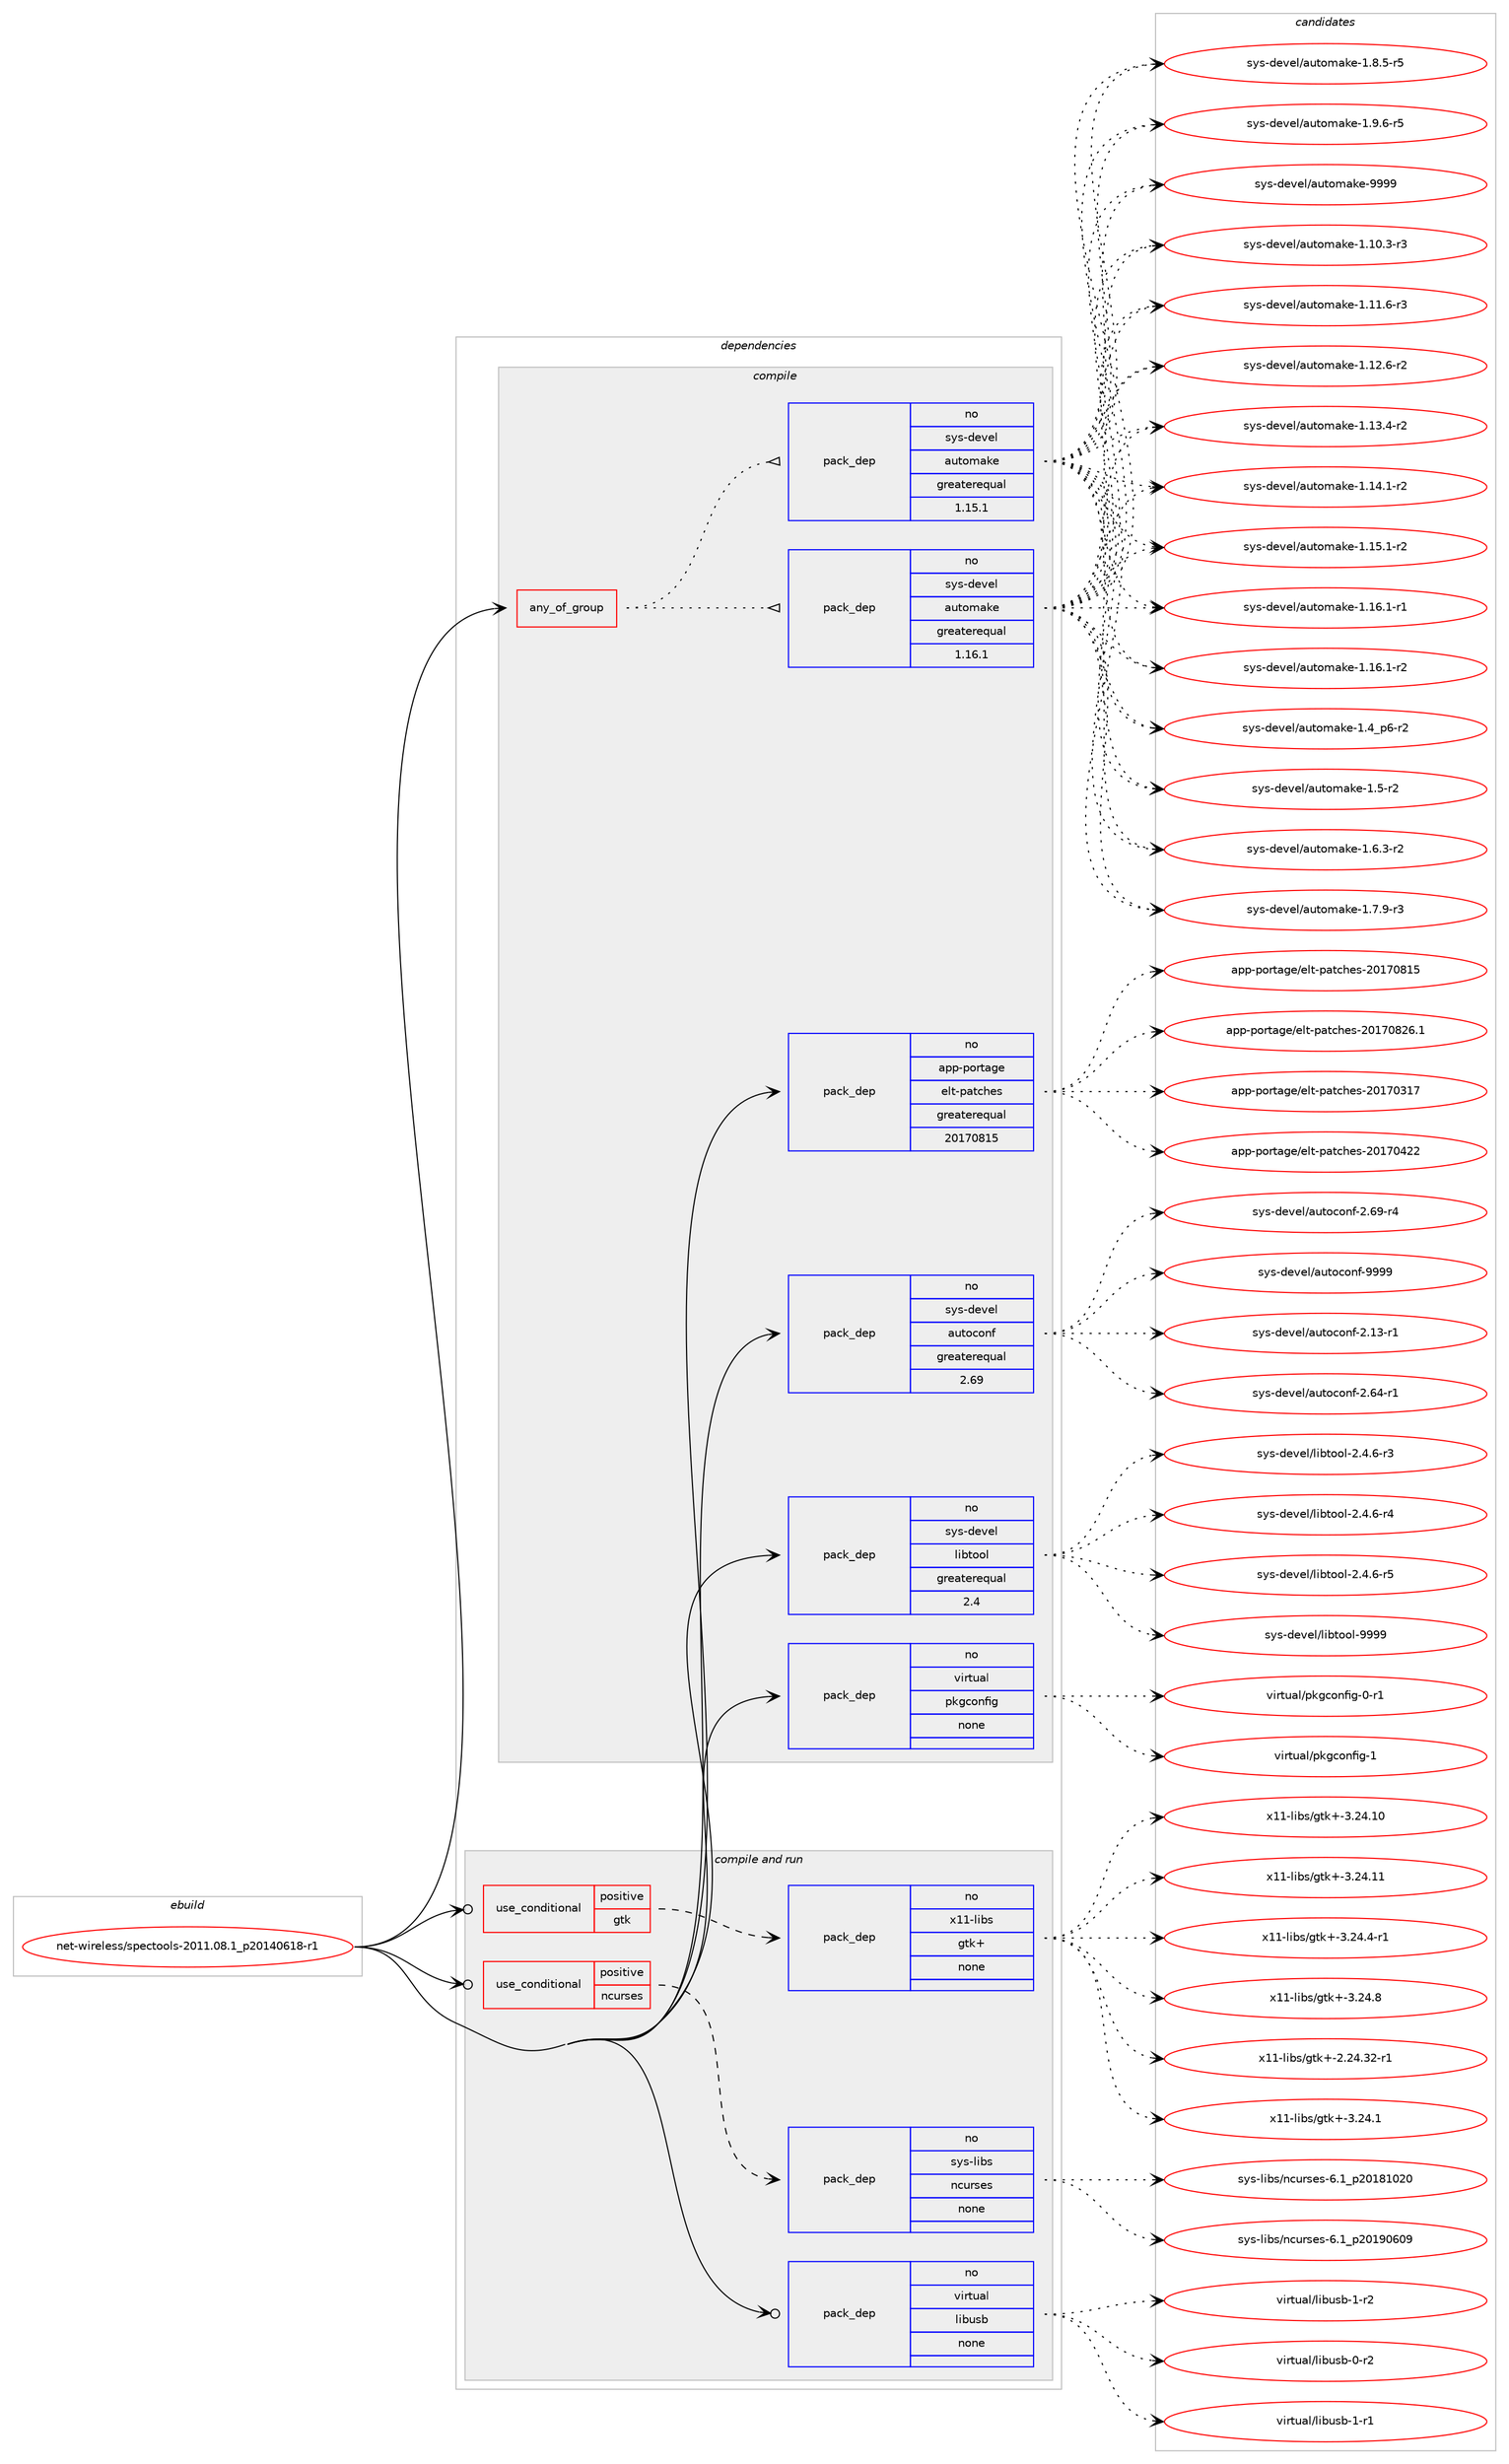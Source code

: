 digraph prolog {

# *************
# Graph options
# *************

newrank=true;
concentrate=true;
compound=true;
graph [rankdir=LR,fontname=Helvetica,fontsize=10,ranksep=1.5];#, ranksep=2.5, nodesep=0.2];
edge  [arrowhead=vee];
node  [fontname=Helvetica,fontsize=10];

# **********
# The ebuild
# **********

subgraph cluster_leftcol {
color=gray;
rank=same;
label=<<i>ebuild</i>>;
id [label="net-wireless/spectools-2011.08.1_p20140618-r1", color=red, width=4, href="../net-wireless/spectools-2011.08.1_p20140618-r1.svg"];
}

# ****************
# The dependencies
# ****************

subgraph cluster_midcol {
color=gray;
label=<<i>dependencies</i>>;
subgraph cluster_compile {
fillcolor="#eeeeee";
style=filled;
label=<<i>compile</i>>;
subgraph any14421 {
dependency845252 [label=<<TABLE BORDER="0" CELLBORDER="1" CELLSPACING="0" CELLPADDING="4"><TR><TD CELLPADDING="10">any_of_group</TD></TR></TABLE>>, shape=none, color=red];subgraph pack624183 {
dependency845253 [label=<<TABLE BORDER="0" CELLBORDER="1" CELLSPACING="0" CELLPADDING="4" WIDTH="220"><TR><TD ROWSPAN="6" CELLPADDING="30">pack_dep</TD></TR><TR><TD WIDTH="110">no</TD></TR><TR><TD>sys-devel</TD></TR><TR><TD>automake</TD></TR><TR><TD>greaterequal</TD></TR><TR><TD>1.16.1</TD></TR></TABLE>>, shape=none, color=blue];
}
dependency845252:e -> dependency845253:w [weight=20,style="dotted",arrowhead="oinv"];
subgraph pack624184 {
dependency845254 [label=<<TABLE BORDER="0" CELLBORDER="1" CELLSPACING="0" CELLPADDING="4" WIDTH="220"><TR><TD ROWSPAN="6" CELLPADDING="30">pack_dep</TD></TR><TR><TD WIDTH="110">no</TD></TR><TR><TD>sys-devel</TD></TR><TR><TD>automake</TD></TR><TR><TD>greaterequal</TD></TR><TR><TD>1.15.1</TD></TR></TABLE>>, shape=none, color=blue];
}
dependency845252:e -> dependency845254:w [weight=20,style="dotted",arrowhead="oinv"];
}
id:e -> dependency845252:w [weight=20,style="solid",arrowhead="vee"];
subgraph pack624185 {
dependency845255 [label=<<TABLE BORDER="0" CELLBORDER="1" CELLSPACING="0" CELLPADDING="4" WIDTH="220"><TR><TD ROWSPAN="6" CELLPADDING="30">pack_dep</TD></TR><TR><TD WIDTH="110">no</TD></TR><TR><TD>app-portage</TD></TR><TR><TD>elt-patches</TD></TR><TR><TD>greaterequal</TD></TR><TR><TD>20170815</TD></TR></TABLE>>, shape=none, color=blue];
}
id:e -> dependency845255:w [weight=20,style="solid",arrowhead="vee"];
subgraph pack624186 {
dependency845256 [label=<<TABLE BORDER="0" CELLBORDER="1" CELLSPACING="0" CELLPADDING="4" WIDTH="220"><TR><TD ROWSPAN="6" CELLPADDING="30">pack_dep</TD></TR><TR><TD WIDTH="110">no</TD></TR><TR><TD>sys-devel</TD></TR><TR><TD>autoconf</TD></TR><TR><TD>greaterequal</TD></TR><TR><TD>2.69</TD></TR></TABLE>>, shape=none, color=blue];
}
id:e -> dependency845256:w [weight=20,style="solid",arrowhead="vee"];
subgraph pack624187 {
dependency845257 [label=<<TABLE BORDER="0" CELLBORDER="1" CELLSPACING="0" CELLPADDING="4" WIDTH="220"><TR><TD ROWSPAN="6" CELLPADDING="30">pack_dep</TD></TR><TR><TD WIDTH="110">no</TD></TR><TR><TD>sys-devel</TD></TR><TR><TD>libtool</TD></TR><TR><TD>greaterequal</TD></TR><TR><TD>2.4</TD></TR></TABLE>>, shape=none, color=blue];
}
id:e -> dependency845257:w [weight=20,style="solid",arrowhead="vee"];
subgraph pack624188 {
dependency845258 [label=<<TABLE BORDER="0" CELLBORDER="1" CELLSPACING="0" CELLPADDING="4" WIDTH="220"><TR><TD ROWSPAN="6" CELLPADDING="30">pack_dep</TD></TR><TR><TD WIDTH="110">no</TD></TR><TR><TD>virtual</TD></TR><TR><TD>pkgconfig</TD></TR><TR><TD>none</TD></TR><TR><TD></TD></TR></TABLE>>, shape=none, color=blue];
}
id:e -> dependency845258:w [weight=20,style="solid",arrowhead="vee"];
}
subgraph cluster_compileandrun {
fillcolor="#eeeeee";
style=filled;
label=<<i>compile and run</i>>;
subgraph cond206145 {
dependency845259 [label=<<TABLE BORDER="0" CELLBORDER="1" CELLSPACING="0" CELLPADDING="4"><TR><TD ROWSPAN="3" CELLPADDING="10">use_conditional</TD></TR><TR><TD>positive</TD></TR><TR><TD>gtk</TD></TR></TABLE>>, shape=none, color=red];
subgraph pack624189 {
dependency845260 [label=<<TABLE BORDER="0" CELLBORDER="1" CELLSPACING="0" CELLPADDING="4" WIDTH="220"><TR><TD ROWSPAN="6" CELLPADDING="30">pack_dep</TD></TR><TR><TD WIDTH="110">no</TD></TR><TR><TD>x11-libs</TD></TR><TR><TD>gtk+</TD></TR><TR><TD>none</TD></TR><TR><TD></TD></TR></TABLE>>, shape=none, color=blue];
}
dependency845259:e -> dependency845260:w [weight=20,style="dashed",arrowhead="vee"];
}
id:e -> dependency845259:w [weight=20,style="solid",arrowhead="odotvee"];
subgraph cond206146 {
dependency845261 [label=<<TABLE BORDER="0" CELLBORDER="1" CELLSPACING="0" CELLPADDING="4"><TR><TD ROWSPAN="3" CELLPADDING="10">use_conditional</TD></TR><TR><TD>positive</TD></TR><TR><TD>ncurses</TD></TR></TABLE>>, shape=none, color=red];
subgraph pack624190 {
dependency845262 [label=<<TABLE BORDER="0" CELLBORDER="1" CELLSPACING="0" CELLPADDING="4" WIDTH="220"><TR><TD ROWSPAN="6" CELLPADDING="30">pack_dep</TD></TR><TR><TD WIDTH="110">no</TD></TR><TR><TD>sys-libs</TD></TR><TR><TD>ncurses</TD></TR><TR><TD>none</TD></TR><TR><TD></TD></TR></TABLE>>, shape=none, color=blue];
}
dependency845261:e -> dependency845262:w [weight=20,style="dashed",arrowhead="vee"];
}
id:e -> dependency845261:w [weight=20,style="solid",arrowhead="odotvee"];
subgraph pack624191 {
dependency845263 [label=<<TABLE BORDER="0" CELLBORDER="1" CELLSPACING="0" CELLPADDING="4" WIDTH="220"><TR><TD ROWSPAN="6" CELLPADDING="30">pack_dep</TD></TR><TR><TD WIDTH="110">no</TD></TR><TR><TD>virtual</TD></TR><TR><TD>libusb</TD></TR><TR><TD>none</TD></TR><TR><TD></TD></TR></TABLE>>, shape=none, color=blue];
}
id:e -> dependency845263:w [weight=20,style="solid",arrowhead="odotvee"];
}
subgraph cluster_run {
fillcolor="#eeeeee";
style=filled;
label=<<i>run</i>>;
}
}

# **************
# The candidates
# **************

subgraph cluster_choices {
rank=same;
color=gray;
label=<<i>candidates</i>>;

subgraph choice624183 {
color=black;
nodesep=1;
choice11512111545100101118101108479711711611110997107101454946494846514511451 [label="sys-devel/automake-1.10.3-r3", color=red, width=4,href="../sys-devel/automake-1.10.3-r3.svg"];
choice11512111545100101118101108479711711611110997107101454946494946544511451 [label="sys-devel/automake-1.11.6-r3", color=red, width=4,href="../sys-devel/automake-1.11.6-r3.svg"];
choice11512111545100101118101108479711711611110997107101454946495046544511450 [label="sys-devel/automake-1.12.6-r2", color=red, width=4,href="../sys-devel/automake-1.12.6-r2.svg"];
choice11512111545100101118101108479711711611110997107101454946495146524511450 [label="sys-devel/automake-1.13.4-r2", color=red, width=4,href="../sys-devel/automake-1.13.4-r2.svg"];
choice11512111545100101118101108479711711611110997107101454946495246494511450 [label="sys-devel/automake-1.14.1-r2", color=red, width=4,href="../sys-devel/automake-1.14.1-r2.svg"];
choice11512111545100101118101108479711711611110997107101454946495346494511450 [label="sys-devel/automake-1.15.1-r2", color=red, width=4,href="../sys-devel/automake-1.15.1-r2.svg"];
choice11512111545100101118101108479711711611110997107101454946495446494511449 [label="sys-devel/automake-1.16.1-r1", color=red, width=4,href="../sys-devel/automake-1.16.1-r1.svg"];
choice11512111545100101118101108479711711611110997107101454946495446494511450 [label="sys-devel/automake-1.16.1-r2", color=red, width=4,href="../sys-devel/automake-1.16.1-r2.svg"];
choice115121115451001011181011084797117116111109971071014549465295112544511450 [label="sys-devel/automake-1.4_p6-r2", color=red, width=4,href="../sys-devel/automake-1.4_p6-r2.svg"];
choice11512111545100101118101108479711711611110997107101454946534511450 [label="sys-devel/automake-1.5-r2", color=red, width=4,href="../sys-devel/automake-1.5-r2.svg"];
choice115121115451001011181011084797117116111109971071014549465446514511450 [label="sys-devel/automake-1.6.3-r2", color=red, width=4,href="../sys-devel/automake-1.6.3-r2.svg"];
choice115121115451001011181011084797117116111109971071014549465546574511451 [label="sys-devel/automake-1.7.9-r3", color=red, width=4,href="../sys-devel/automake-1.7.9-r3.svg"];
choice115121115451001011181011084797117116111109971071014549465646534511453 [label="sys-devel/automake-1.8.5-r5", color=red, width=4,href="../sys-devel/automake-1.8.5-r5.svg"];
choice115121115451001011181011084797117116111109971071014549465746544511453 [label="sys-devel/automake-1.9.6-r5", color=red, width=4,href="../sys-devel/automake-1.9.6-r5.svg"];
choice115121115451001011181011084797117116111109971071014557575757 [label="sys-devel/automake-9999", color=red, width=4,href="../sys-devel/automake-9999.svg"];
dependency845253:e -> choice11512111545100101118101108479711711611110997107101454946494846514511451:w [style=dotted,weight="100"];
dependency845253:e -> choice11512111545100101118101108479711711611110997107101454946494946544511451:w [style=dotted,weight="100"];
dependency845253:e -> choice11512111545100101118101108479711711611110997107101454946495046544511450:w [style=dotted,weight="100"];
dependency845253:e -> choice11512111545100101118101108479711711611110997107101454946495146524511450:w [style=dotted,weight="100"];
dependency845253:e -> choice11512111545100101118101108479711711611110997107101454946495246494511450:w [style=dotted,weight="100"];
dependency845253:e -> choice11512111545100101118101108479711711611110997107101454946495346494511450:w [style=dotted,weight="100"];
dependency845253:e -> choice11512111545100101118101108479711711611110997107101454946495446494511449:w [style=dotted,weight="100"];
dependency845253:e -> choice11512111545100101118101108479711711611110997107101454946495446494511450:w [style=dotted,weight="100"];
dependency845253:e -> choice115121115451001011181011084797117116111109971071014549465295112544511450:w [style=dotted,weight="100"];
dependency845253:e -> choice11512111545100101118101108479711711611110997107101454946534511450:w [style=dotted,weight="100"];
dependency845253:e -> choice115121115451001011181011084797117116111109971071014549465446514511450:w [style=dotted,weight="100"];
dependency845253:e -> choice115121115451001011181011084797117116111109971071014549465546574511451:w [style=dotted,weight="100"];
dependency845253:e -> choice115121115451001011181011084797117116111109971071014549465646534511453:w [style=dotted,weight="100"];
dependency845253:e -> choice115121115451001011181011084797117116111109971071014549465746544511453:w [style=dotted,weight="100"];
dependency845253:e -> choice115121115451001011181011084797117116111109971071014557575757:w [style=dotted,weight="100"];
}
subgraph choice624184 {
color=black;
nodesep=1;
choice11512111545100101118101108479711711611110997107101454946494846514511451 [label="sys-devel/automake-1.10.3-r3", color=red, width=4,href="../sys-devel/automake-1.10.3-r3.svg"];
choice11512111545100101118101108479711711611110997107101454946494946544511451 [label="sys-devel/automake-1.11.6-r3", color=red, width=4,href="../sys-devel/automake-1.11.6-r3.svg"];
choice11512111545100101118101108479711711611110997107101454946495046544511450 [label="sys-devel/automake-1.12.6-r2", color=red, width=4,href="../sys-devel/automake-1.12.6-r2.svg"];
choice11512111545100101118101108479711711611110997107101454946495146524511450 [label="sys-devel/automake-1.13.4-r2", color=red, width=4,href="../sys-devel/automake-1.13.4-r2.svg"];
choice11512111545100101118101108479711711611110997107101454946495246494511450 [label="sys-devel/automake-1.14.1-r2", color=red, width=4,href="../sys-devel/automake-1.14.1-r2.svg"];
choice11512111545100101118101108479711711611110997107101454946495346494511450 [label="sys-devel/automake-1.15.1-r2", color=red, width=4,href="../sys-devel/automake-1.15.1-r2.svg"];
choice11512111545100101118101108479711711611110997107101454946495446494511449 [label="sys-devel/automake-1.16.1-r1", color=red, width=4,href="../sys-devel/automake-1.16.1-r1.svg"];
choice11512111545100101118101108479711711611110997107101454946495446494511450 [label="sys-devel/automake-1.16.1-r2", color=red, width=4,href="../sys-devel/automake-1.16.1-r2.svg"];
choice115121115451001011181011084797117116111109971071014549465295112544511450 [label="sys-devel/automake-1.4_p6-r2", color=red, width=4,href="../sys-devel/automake-1.4_p6-r2.svg"];
choice11512111545100101118101108479711711611110997107101454946534511450 [label="sys-devel/automake-1.5-r2", color=red, width=4,href="../sys-devel/automake-1.5-r2.svg"];
choice115121115451001011181011084797117116111109971071014549465446514511450 [label="sys-devel/automake-1.6.3-r2", color=red, width=4,href="../sys-devel/automake-1.6.3-r2.svg"];
choice115121115451001011181011084797117116111109971071014549465546574511451 [label="sys-devel/automake-1.7.9-r3", color=red, width=4,href="../sys-devel/automake-1.7.9-r3.svg"];
choice115121115451001011181011084797117116111109971071014549465646534511453 [label="sys-devel/automake-1.8.5-r5", color=red, width=4,href="../sys-devel/automake-1.8.5-r5.svg"];
choice115121115451001011181011084797117116111109971071014549465746544511453 [label="sys-devel/automake-1.9.6-r5", color=red, width=4,href="../sys-devel/automake-1.9.6-r5.svg"];
choice115121115451001011181011084797117116111109971071014557575757 [label="sys-devel/automake-9999", color=red, width=4,href="../sys-devel/automake-9999.svg"];
dependency845254:e -> choice11512111545100101118101108479711711611110997107101454946494846514511451:w [style=dotted,weight="100"];
dependency845254:e -> choice11512111545100101118101108479711711611110997107101454946494946544511451:w [style=dotted,weight="100"];
dependency845254:e -> choice11512111545100101118101108479711711611110997107101454946495046544511450:w [style=dotted,weight="100"];
dependency845254:e -> choice11512111545100101118101108479711711611110997107101454946495146524511450:w [style=dotted,weight="100"];
dependency845254:e -> choice11512111545100101118101108479711711611110997107101454946495246494511450:w [style=dotted,weight="100"];
dependency845254:e -> choice11512111545100101118101108479711711611110997107101454946495346494511450:w [style=dotted,weight="100"];
dependency845254:e -> choice11512111545100101118101108479711711611110997107101454946495446494511449:w [style=dotted,weight="100"];
dependency845254:e -> choice11512111545100101118101108479711711611110997107101454946495446494511450:w [style=dotted,weight="100"];
dependency845254:e -> choice115121115451001011181011084797117116111109971071014549465295112544511450:w [style=dotted,weight="100"];
dependency845254:e -> choice11512111545100101118101108479711711611110997107101454946534511450:w [style=dotted,weight="100"];
dependency845254:e -> choice115121115451001011181011084797117116111109971071014549465446514511450:w [style=dotted,weight="100"];
dependency845254:e -> choice115121115451001011181011084797117116111109971071014549465546574511451:w [style=dotted,weight="100"];
dependency845254:e -> choice115121115451001011181011084797117116111109971071014549465646534511453:w [style=dotted,weight="100"];
dependency845254:e -> choice115121115451001011181011084797117116111109971071014549465746544511453:w [style=dotted,weight="100"];
dependency845254:e -> choice115121115451001011181011084797117116111109971071014557575757:w [style=dotted,weight="100"];
}
subgraph choice624185 {
color=black;
nodesep=1;
choice97112112451121111141169710310147101108116451129711699104101115455048495548514955 [label="app-portage/elt-patches-20170317", color=red, width=4,href="../app-portage/elt-patches-20170317.svg"];
choice97112112451121111141169710310147101108116451129711699104101115455048495548525050 [label="app-portage/elt-patches-20170422", color=red, width=4,href="../app-portage/elt-patches-20170422.svg"];
choice97112112451121111141169710310147101108116451129711699104101115455048495548564953 [label="app-portage/elt-patches-20170815", color=red, width=4,href="../app-portage/elt-patches-20170815.svg"];
choice971121124511211111411697103101471011081164511297116991041011154550484955485650544649 [label="app-portage/elt-patches-20170826.1", color=red, width=4,href="../app-portage/elt-patches-20170826.1.svg"];
dependency845255:e -> choice97112112451121111141169710310147101108116451129711699104101115455048495548514955:w [style=dotted,weight="100"];
dependency845255:e -> choice97112112451121111141169710310147101108116451129711699104101115455048495548525050:w [style=dotted,weight="100"];
dependency845255:e -> choice97112112451121111141169710310147101108116451129711699104101115455048495548564953:w [style=dotted,weight="100"];
dependency845255:e -> choice971121124511211111411697103101471011081164511297116991041011154550484955485650544649:w [style=dotted,weight="100"];
}
subgraph choice624186 {
color=black;
nodesep=1;
choice1151211154510010111810110847971171161119911111010245504649514511449 [label="sys-devel/autoconf-2.13-r1", color=red, width=4,href="../sys-devel/autoconf-2.13-r1.svg"];
choice1151211154510010111810110847971171161119911111010245504654524511449 [label="sys-devel/autoconf-2.64-r1", color=red, width=4,href="../sys-devel/autoconf-2.64-r1.svg"];
choice1151211154510010111810110847971171161119911111010245504654574511452 [label="sys-devel/autoconf-2.69-r4", color=red, width=4,href="../sys-devel/autoconf-2.69-r4.svg"];
choice115121115451001011181011084797117116111991111101024557575757 [label="sys-devel/autoconf-9999", color=red, width=4,href="../sys-devel/autoconf-9999.svg"];
dependency845256:e -> choice1151211154510010111810110847971171161119911111010245504649514511449:w [style=dotted,weight="100"];
dependency845256:e -> choice1151211154510010111810110847971171161119911111010245504654524511449:w [style=dotted,weight="100"];
dependency845256:e -> choice1151211154510010111810110847971171161119911111010245504654574511452:w [style=dotted,weight="100"];
dependency845256:e -> choice115121115451001011181011084797117116111991111101024557575757:w [style=dotted,weight="100"];
}
subgraph choice624187 {
color=black;
nodesep=1;
choice1151211154510010111810110847108105981161111111084550465246544511451 [label="sys-devel/libtool-2.4.6-r3", color=red, width=4,href="../sys-devel/libtool-2.4.6-r3.svg"];
choice1151211154510010111810110847108105981161111111084550465246544511452 [label="sys-devel/libtool-2.4.6-r4", color=red, width=4,href="../sys-devel/libtool-2.4.6-r4.svg"];
choice1151211154510010111810110847108105981161111111084550465246544511453 [label="sys-devel/libtool-2.4.6-r5", color=red, width=4,href="../sys-devel/libtool-2.4.6-r5.svg"];
choice1151211154510010111810110847108105981161111111084557575757 [label="sys-devel/libtool-9999", color=red, width=4,href="../sys-devel/libtool-9999.svg"];
dependency845257:e -> choice1151211154510010111810110847108105981161111111084550465246544511451:w [style=dotted,weight="100"];
dependency845257:e -> choice1151211154510010111810110847108105981161111111084550465246544511452:w [style=dotted,weight="100"];
dependency845257:e -> choice1151211154510010111810110847108105981161111111084550465246544511453:w [style=dotted,weight="100"];
dependency845257:e -> choice1151211154510010111810110847108105981161111111084557575757:w [style=dotted,weight="100"];
}
subgraph choice624188 {
color=black;
nodesep=1;
choice11810511411611797108471121071039911111010210510345484511449 [label="virtual/pkgconfig-0-r1", color=red, width=4,href="../virtual/pkgconfig-0-r1.svg"];
choice1181051141161179710847112107103991111101021051034549 [label="virtual/pkgconfig-1", color=red, width=4,href="../virtual/pkgconfig-1.svg"];
dependency845258:e -> choice11810511411611797108471121071039911111010210510345484511449:w [style=dotted,weight="100"];
dependency845258:e -> choice1181051141161179710847112107103991111101021051034549:w [style=dotted,weight="100"];
}
subgraph choice624189 {
color=black;
nodesep=1;
choice12049494510810598115471031161074345504650524651504511449 [label="x11-libs/gtk+-2.24.32-r1", color=red, width=4,href="../x11-libs/gtk+-2.24.32-r1.svg"];
choice12049494510810598115471031161074345514650524649 [label="x11-libs/gtk+-3.24.1", color=red, width=4,href="../x11-libs/gtk+-3.24.1.svg"];
choice1204949451081059811547103116107434551465052464948 [label="x11-libs/gtk+-3.24.10", color=red, width=4,href="../x11-libs/gtk+-3.24.10.svg"];
choice1204949451081059811547103116107434551465052464949 [label="x11-libs/gtk+-3.24.11", color=red, width=4,href="../x11-libs/gtk+-3.24.11.svg"];
choice120494945108105981154710311610743455146505246524511449 [label="x11-libs/gtk+-3.24.4-r1", color=red, width=4,href="../x11-libs/gtk+-3.24.4-r1.svg"];
choice12049494510810598115471031161074345514650524656 [label="x11-libs/gtk+-3.24.8", color=red, width=4,href="../x11-libs/gtk+-3.24.8.svg"];
dependency845260:e -> choice12049494510810598115471031161074345504650524651504511449:w [style=dotted,weight="100"];
dependency845260:e -> choice12049494510810598115471031161074345514650524649:w [style=dotted,weight="100"];
dependency845260:e -> choice1204949451081059811547103116107434551465052464948:w [style=dotted,weight="100"];
dependency845260:e -> choice1204949451081059811547103116107434551465052464949:w [style=dotted,weight="100"];
dependency845260:e -> choice120494945108105981154710311610743455146505246524511449:w [style=dotted,weight="100"];
dependency845260:e -> choice12049494510810598115471031161074345514650524656:w [style=dotted,weight="100"];
}
subgraph choice624190 {
color=black;
nodesep=1;
choice1151211154510810598115471109911711411510111545544649951125048495649485048 [label="sys-libs/ncurses-6.1_p20181020", color=red, width=4,href="../sys-libs/ncurses-6.1_p20181020.svg"];
choice1151211154510810598115471109911711411510111545544649951125048495748544857 [label="sys-libs/ncurses-6.1_p20190609", color=red, width=4,href="../sys-libs/ncurses-6.1_p20190609.svg"];
dependency845262:e -> choice1151211154510810598115471109911711411510111545544649951125048495649485048:w [style=dotted,weight="100"];
dependency845262:e -> choice1151211154510810598115471109911711411510111545544649951125048495748544857:w [style=dotted,weight="100"];
}
subgraph choice624191 {
color=black;
nodesep=1;
choice1181051141161179710847108105981171159845484511450 [label="virtual/libusb-0-r2", color=red, width=4,href="../virtual/libusb-0-r2.svg"];
choice1181051141161179710847108105981171159845494511449 [label="virtual/libusb-1-r1", color=red, width=4,href="../virtual/libusb-1-r1.svg"];
choice1181051141161179710847108105981171159845494511450 [label="virtual/libusb-1-r2", color=red, width=4,href="../virtual/libusb-1-r2.svg"];
dependency845263:e -> choice1181051141161179710847108105981171159845484511450:w [style=dotted,weight="100"];
dependency845263:e -> choice1181051141161179710847108105981171159845494511449:w [style=dotted,weight="100"];
dependency845263:e -> choice1181051141161179710847108105981171159845494511450:w [style=dotted,weight="100"];
}
}

}
